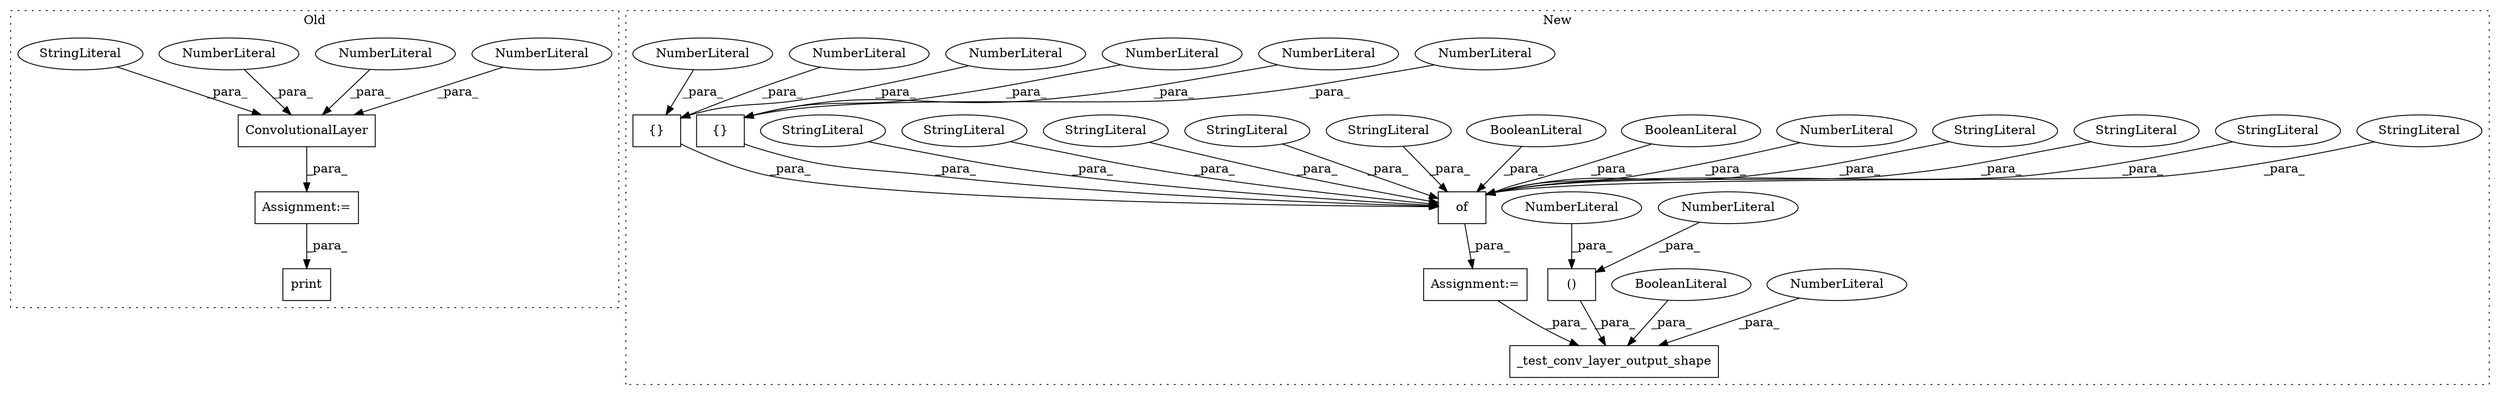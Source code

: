 digraph G {
subgraph cluster0 {
1 [label="print" a="32" s="5825,5839" l="6,1" shape="box"];
5 [label="ConvolutionalLayer" a="32" s="5748,5780" l="19,1" shape="box"];
12 [label="NumberLiteral" a="34" s="5772" l="1" shape="ellipse"];
13 [label="NumberLiteral" a="34" s="5767" l="2" shape="ellipse"];
14 [label="NumberLiteral" a="34" s="5770" l="1" shape="ellipse"];
26 [label="Assignment:=" a="7" s="5747" l="1" shape="box"];
27 [label="StringLiteral" a="45" s="5774" l="6" shape="ellipse"];
label = "Old";
style="dotted";
}
subgraph cluster1 {
2 [label="_test_conv_layer_output_shape" a="32" s="6536,6650" l="30,1" shape="box"];
3 [label="()" a="106" s="6585" l="59" shape="box"];
4 [label="NumberLiteral" a="34" s="6566" l="1" shape="ellipse"];
6 [label="of" a="32" s="6296,6524" l="3,1" shape="box"];
7 [label="StringLiteral" a="45" s="6318" l="13" shape="ellipse"];
8 [label="StringLiteral" a="45" s="6349" l="8" shape="ellipse"];
9 [label="StringLiteral" a="45" s="6375" l="11" shape="ellipse"];
10 [label="StringLiteral" a="45" s="6476" l="15" shape="ellipse"];
11 [label="NumberLiteral" a="34" s="6315" l="2" shape="ellipse"];
15 [label="BooleanLiteral" a="9" s="6403" l="4" shape="ellipse"];
16 [label="{}" a="4" s="6367,6373" l="1,1" shape="box"];
17 [label="NumberLiteral" a="34" s="6370" l="1" shape="ellipse"];
18 [label="NumberLiteral" a="34" s="6372" l="1" shape="ellipse"];
19 [label="BooleanLiteral" a="9" s="6387" l="5" shape="ellipse"];
20 [label="StringLiteral" a="45" s="6393" l="9" shape="ellipse"];
21 [label="NumberLiteral" a="34" s="6614" l="1" shape="ellipse"];
22 [label="StringLiteral" a="45" s="6408" l="11" shape="ellipse"];
23 [label="StringLiteral" a="45" s="6420" l="6" shape="ellipse"];
24 [label="BooleanLiteral" a="9" s="6646" l="4" shape="ellipse"];
25 [label="Assignment:=" a="7" s="6291" l="1" shape="box"];
28 [label="NumberLiteral" a="34" s="6628" l="1" shape="ellipse"];
29 [label="{}" a="4" s="6341,6347" l="1,1" shape="box"];
30 [label="NumberLiteral" a="34" s="6342" l="1" shape="ellipse"];
31 [label="NumberLiteral" a="34" s="6346" l="1" shape="ellipse"];
32 [label="StringLiteral" a="45" s="6299" l="15" shape="ellipse"];
33 [label="StringLiteral" a="45" s="6427" l="15" shape="ellipse"];
34 [label="NumberLiteral" a="34" s="6368" l="1" shape="ellipse"];
35 [label="NumberLiteral" a="34" s="6344" l="1" shape="ellipse"];
label = "New";
style="dotted";
}
3 -> 2 [label="_para_"];
4 -> 2 [label="_para_"];
5 -> 26 [label="_para_"];
6 -> 25 [label="_para_"];
7 -> 6 [label="_para_"];
8 -> 6 [label="_para_"];
9 -> 6 [label="_para_"];
10 -> 6 [label="_para_"];
11 -> 6 [label="_para_"];
12 -> 5 [label="_para_"];
13 -> 5 [label="_para_"];
14 -> 5 [label="_para_"];
15 -> 6 [label="_para_"];
16 -> 6 [label="_para_"];
17 -> 16 [label="_para_"];
18 -> 16 [label="_para_"];
19 -> 6 [label="_para_"];
20 -> 6 [label="_para_"];
21 -> 3 [label="_para_"];
22 -> 6 [label="_para_"];
23 -> 6 [label="_para_"];
24 -> 2 [label="_para_"];
25 -> 2 [label="_para_"];
26 -> 1 [label="_para_"];
27 -> 5 [label="_para_"];
28 -> 3 [label="_para_"];
29 -> 6 [label="_para_"];
30 -> 29 [label="_para_"];
31 -> 29 [label="_para_"];
32 -> 6 [label="_para_"];
33 -> 6 [label="_para_"];
34 -> 16 [label="_para_"];
35 -> 29 [label="_para_"];
}